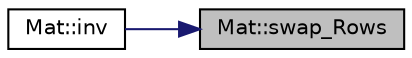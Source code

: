 digraph "Mat::swap_Rows"
{
 // INTERACTIVE_SVG=YES
 // LATEX_PDF_SIZE
  edge [fontname="Helvetica",fontsize="10",labelfontname="Helvetica",labelfontsize="10"];
  node [fontname="Helvetica",fontsize="10",shape=record];
  rankdir="RL";
  Node100 [label="Mat::swap_Rows",height=0.2,width=0.4,color="black", fillcolor="grey75", style="filled", fontcolor="black",tooltip=" "];
  Node100 -> Node101 [dir="back",color="midnightblue",fontsize="10",style="solid",fontname="Helvetica"];
  Node101 [label="Mat::inv",height=0.2,width=0.4,color="black", fillcolor="white", style="filled",URL="$class_mat.html#a22ba19e51a04cbf9211b070b696ae399",tooltip=" "];
}
